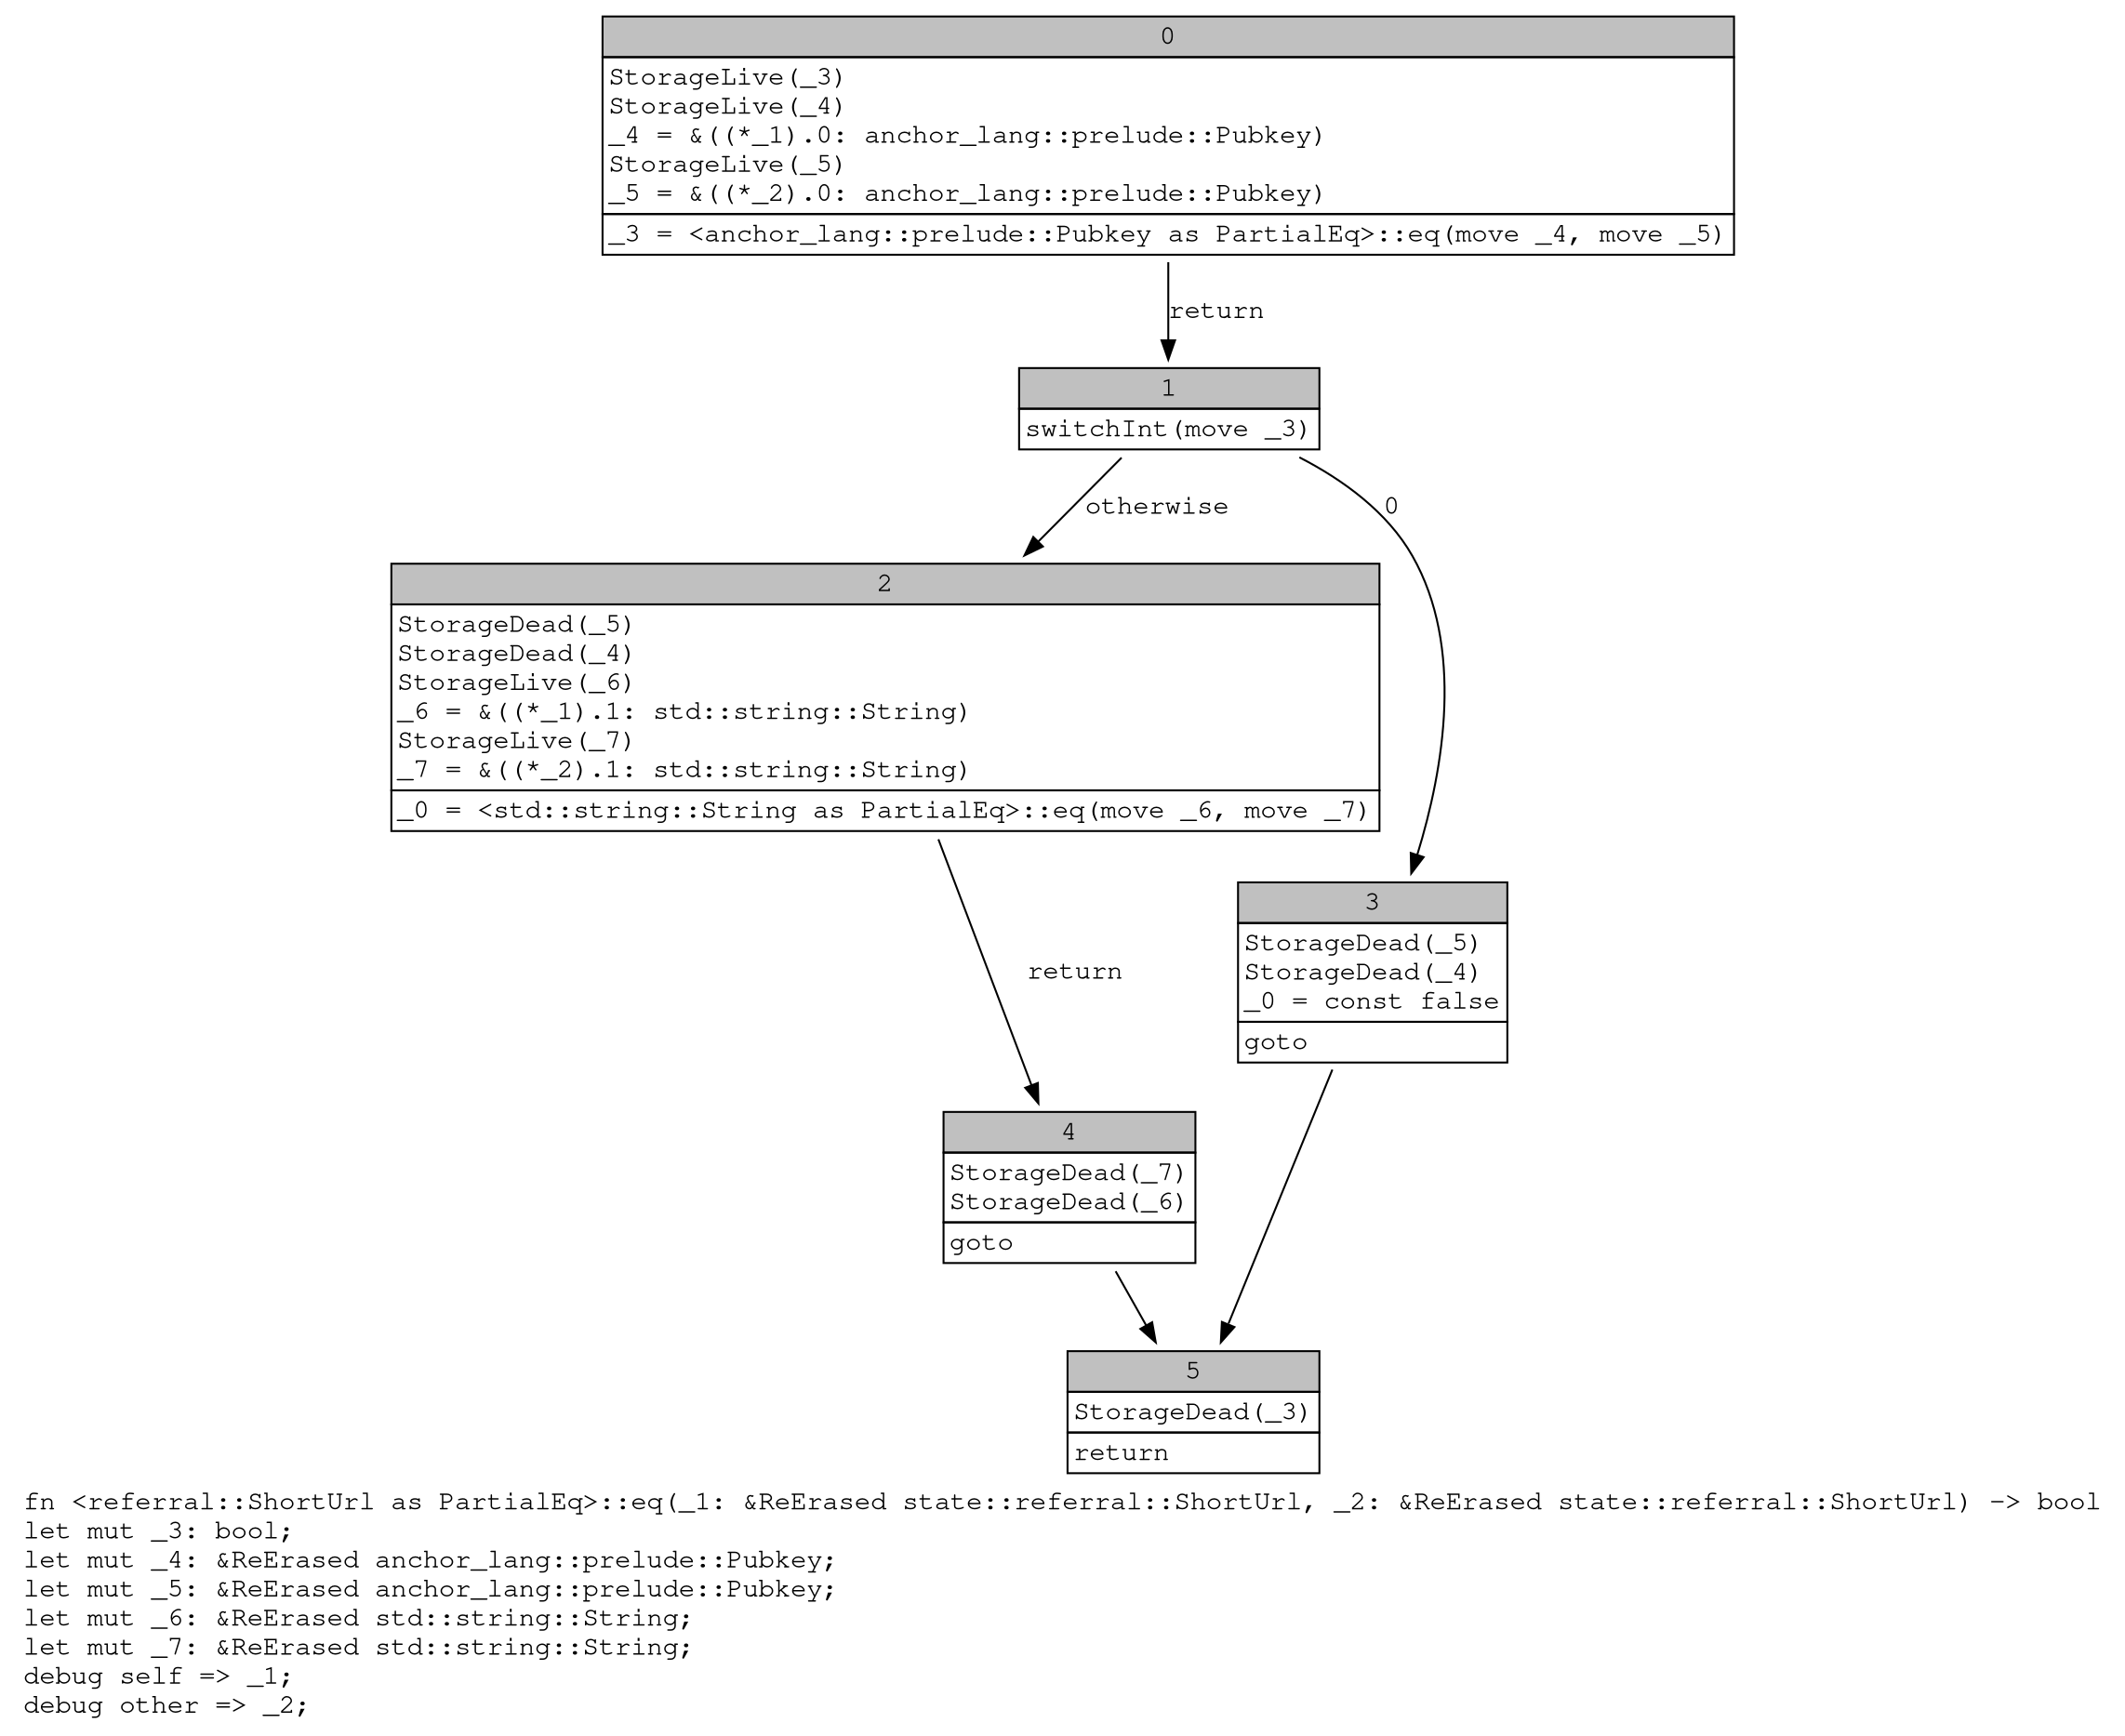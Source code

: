 digraph Mir_0_8862 {
    graph [fontname="Courier, monospace"];
    node [fontname="Courier, monospace"];
    edge [fontname="Courier, monospace"];
    label=<fn &lt;referral::ShortUrl as PartialEq&gt;::eq(_1: &amp;ReErased state::referral::ShortUrl, _2: &amp;ReErased state::referral::ShortUrl) -&gt; bool<br align="left"/>let mut _3: bool;<br align="left"/>let mut _4: &amp;ReErased anchor_lang::prelude::Pubkey;<br align="left"/>let mut _5: &amp;ReErased anchor_lang::prelude::Pubkey;<br align="left"/>let mut _6: &amp;ReErased std::string::String;<br align="left"/>let mut _7: &amp;ReErased std::string::String;<br align="left"/>debug self =&gt; _1;<br align="left"/>debug other =&gt; _2;<br align="left"/>>;
    bb0__0_8862 [shape="none", label=<<table border="0" cellborder="1" cellspacing="0"><tr><td bgcolor="gray" align="center" colspan="1">0</td></tr><tr><td align="left" balign="left">StorageLive(_3)<br/>StorageLive(_4)<br/>_4 = &amp;((*_1).0: anchor_lang::prelude::Pubkey)<br/>StorageLive(_5)<br/>_5 = &amp;((*_2).0: anchor_lang::prelude::Pubkey)<br/></td></tr><tr><td align="left">_3 = &lt;anchor_lang::prelude::Pubkey as PartialEq&gt;::eq(move _4, move _5)</td></tr></table>>];
    bb1__0_8862 [shape="none", label=<<table border="0" cellborder="1" cellspacing="0"><tr><td bgcolor="gray" align="center" colspan="1">1</td></tr><tr><td align="left">switchInt(move _3)</td></tr></table>>];
    bb2__0_8862 [shape="none", label=<<table border="0" cellborder="1" cellspacing="0"><tr><td bgcolor="gray" align="center" colspan="1">2</td></tr><tr><td align="left" balign="left">StorageDead(_5)<br/>StorageDead(_4)<br/>StorageLive(_6)<br/>_6 = &amp;((*_1).1: std::string::String)<br/>StorageLive(_7)<br/>_7 = &amp;((*_2).1: std::string::String)<br/></td></tr><tr><td align="left">_0 = &lt;std::string::String as PartialEq&gt;::eq(move _6, move _7)</td></tr></table>>];
    bb3__0_8862 [shape="none", label=<<table border="0" cellborder="1" cellspacing="0"><tr><td bgcolor="gray" align="center" colspan="1">3</td></tr><tr><td align="left" balign="left">StorageDead(_5)<br/>StorageDead(_4)<br/>_0 = const false<br/></td></tr><tr><td align="left">goto</td></tr></table>>];
    bb4__0_8862 [shape="none", label=<<table border="0" cellborder="1" cellspacing="0"><tr><td bgcolor="gray" align="center" colspan="1">4</td></tr><tr><td align="left" balign="left">StorageDead(_7)<br/>StorageDead(_6)<br/></td></tr><tr><td align="left">goto</td></tr></table>>];
    bb5__0_8862 [shape="none", label=<<table border="0" cellborder="1" cellspacing="0"><tr><td bgcolor="gray" align="center" colspan="1">5</td></tr><tr><td align="left" balign="left">StorageDead(_3)<br/></td></tr><tr><td align="left">return</td></tr></table>>];
    bb0__0_8862 -> bb1__0_8862 [label="return"];
    bb1__0_8862 -> bb3__0_8862 [label="0"];
    bb1__0_8862 -> bb2__0_8862 [label="otherwise"];
    bb2__0_8862 -> bb4__0_8862 [label="return"];
    bb3__0_8862 -> bb5__0_8862 [label=""];
    bb4__0_8862 -> bb5__0_8862 [label=""];
}
